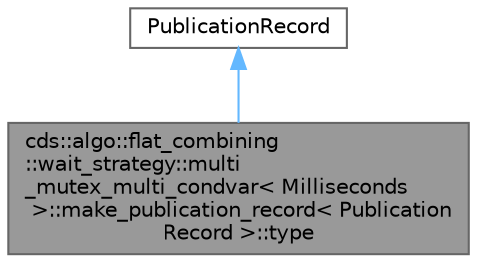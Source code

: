 digraph "cds::algo::flat_combining::wait_strategy::multi_mutex_multi_condvar&lt; Milliseconds &gt;::make_publication_record&lt; PublicationRecord &gt;::type"
{
 // LATEX_PDF_SIZE
  bgcolor="transparent";
  edge [fontname=Helvetica,fontsize=10,labelfontname=Helvetica,labelfontsize=10];
  node [fontname=Helvetica,fontsize=10,shape=box,height=0.2,width=0.4];
  Node1 [id="Node000001",label="cds::algo::flat_combining\l::wait_strategy::multi\l_mutex_multi_condvar\< Milliseconds\l \>::make_publication_record\< Publication\lRecord \>::type",height=0.2,width=0.4,color="gray40", fillcolor="grey60", style="filled", fontcolor="black",tooltip="Metafunction result"];
  Node2 -> Node1 [id="edge1_Node000001_Node000002",dir="back",color="steelblue1",style="solid",tooltip=" "];
  Node2 [id="Node000002",label="PublicationRecord",height=0.2,width=0.4,color="gray40", fillcolor="white", style="filled",tooltip=" "];
}
